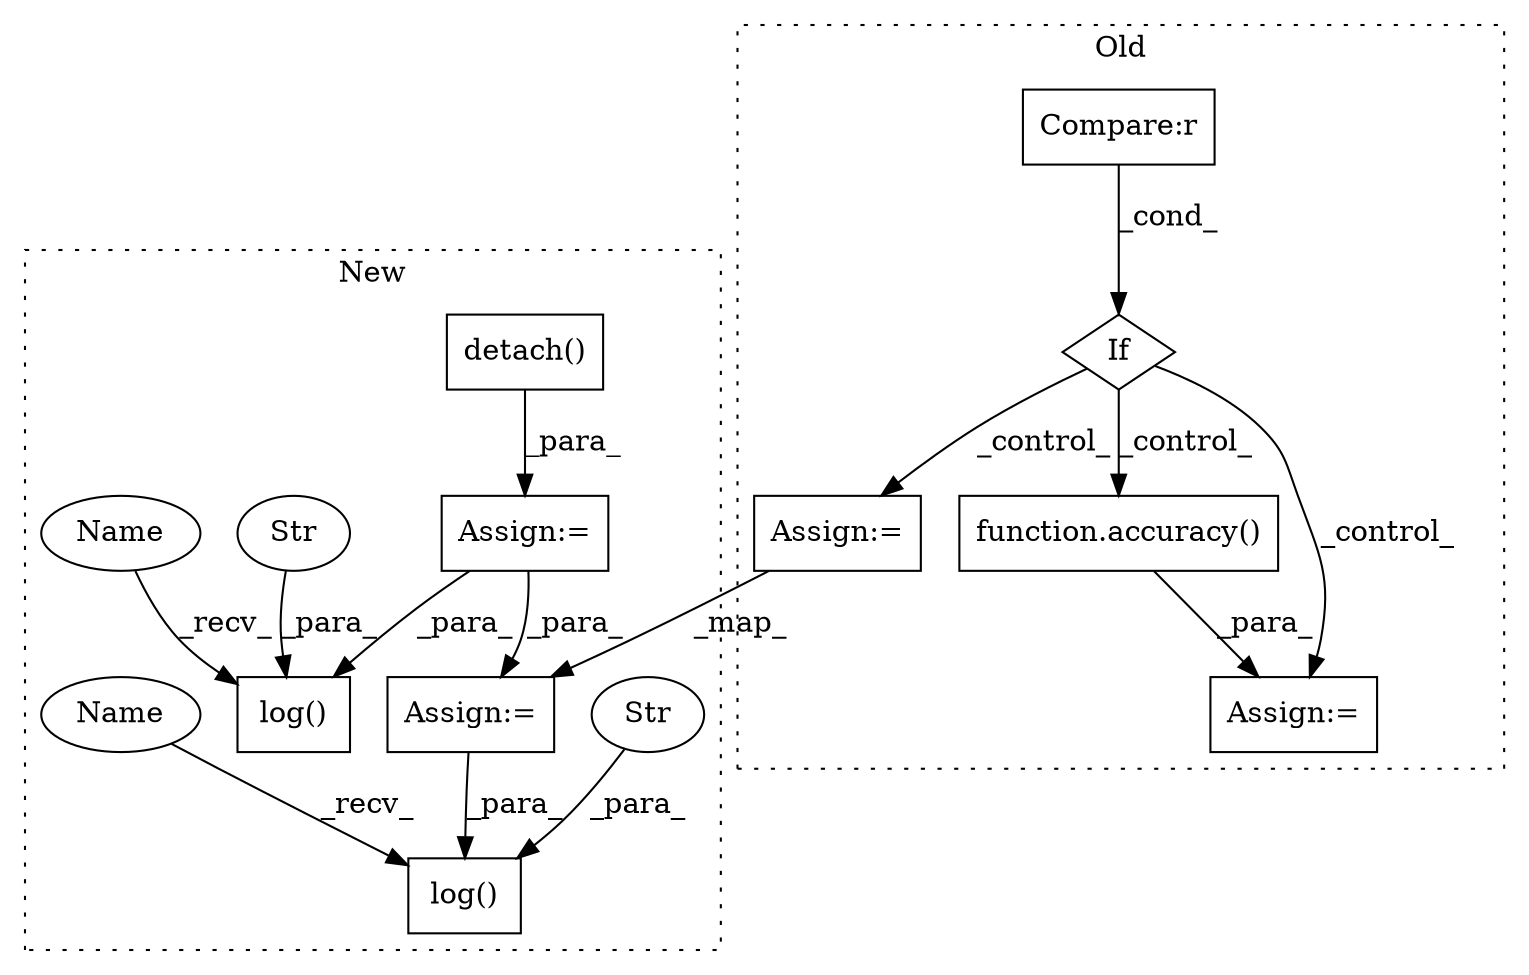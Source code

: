 digraph G {
subgraph cluster0 {
1 [label="function.accuracy()" a="75" s="2830,2851" l="9,45" shape="box"];
5 [label="If" a="96" s="2777" l="3" shape="diamond"];
7 [label="Compare:r" a="40" s="2780" l="30" shape="box"];
10 [label="Assign:=" a="68" s="2827" l="3" shape="box"];
11 [label="Assign:=" a="68" s="2926" l="3" shape="box"];
label = "Old";
style="dotted";
}
subgraph cluster1 {
2 [label="log()" a="75" s="2783,2819" l="14,31" shape="box"];
3 [label="Str" a="66" s="2797" l="11" shape="ellipse"];
4 [label="Assign:=" a="68" s="2412" l="3" shape="box"];
6 [label="log()" a="75" s="2859,2899" l="14,31" shape="box"];
8 [label="Str" a="66" s="2873" l="16" shape="ellipse"];
9 [label="detach()" a="75" s="2415" l="24" shape="box"];
12 [label="Assign:=" a="68" s="2749" l="3" shape="box"];
13 [label="Name" a="87" s="2859" l="9" shape="ellipse"];
14 [label="Name" a="87" s="2783" l="9" shape="ellipse"];
label = "New";
style="dotted";
}
1 -> 10 [label="_para_"];
3 -> 2 [label="_para_"];
4 -> 6 [label="_para_"];
4 -> 12 [label="_para_"];
5 -> 1 [label="_control_"];
5 -> 10 [label="_control_"];
5 -> 11 [label="_control_"];
7 -> 5 [label="_cond_"];
8 -> 6 [label="_para_"];
9 -> 4 [label="_para_"];
11 -> 12 [label="_map_"];
12 -> 2 [label="_para_"];
13 -> 6 [label="_recv_"];
14 -> 2 [label="_recv_"];
}